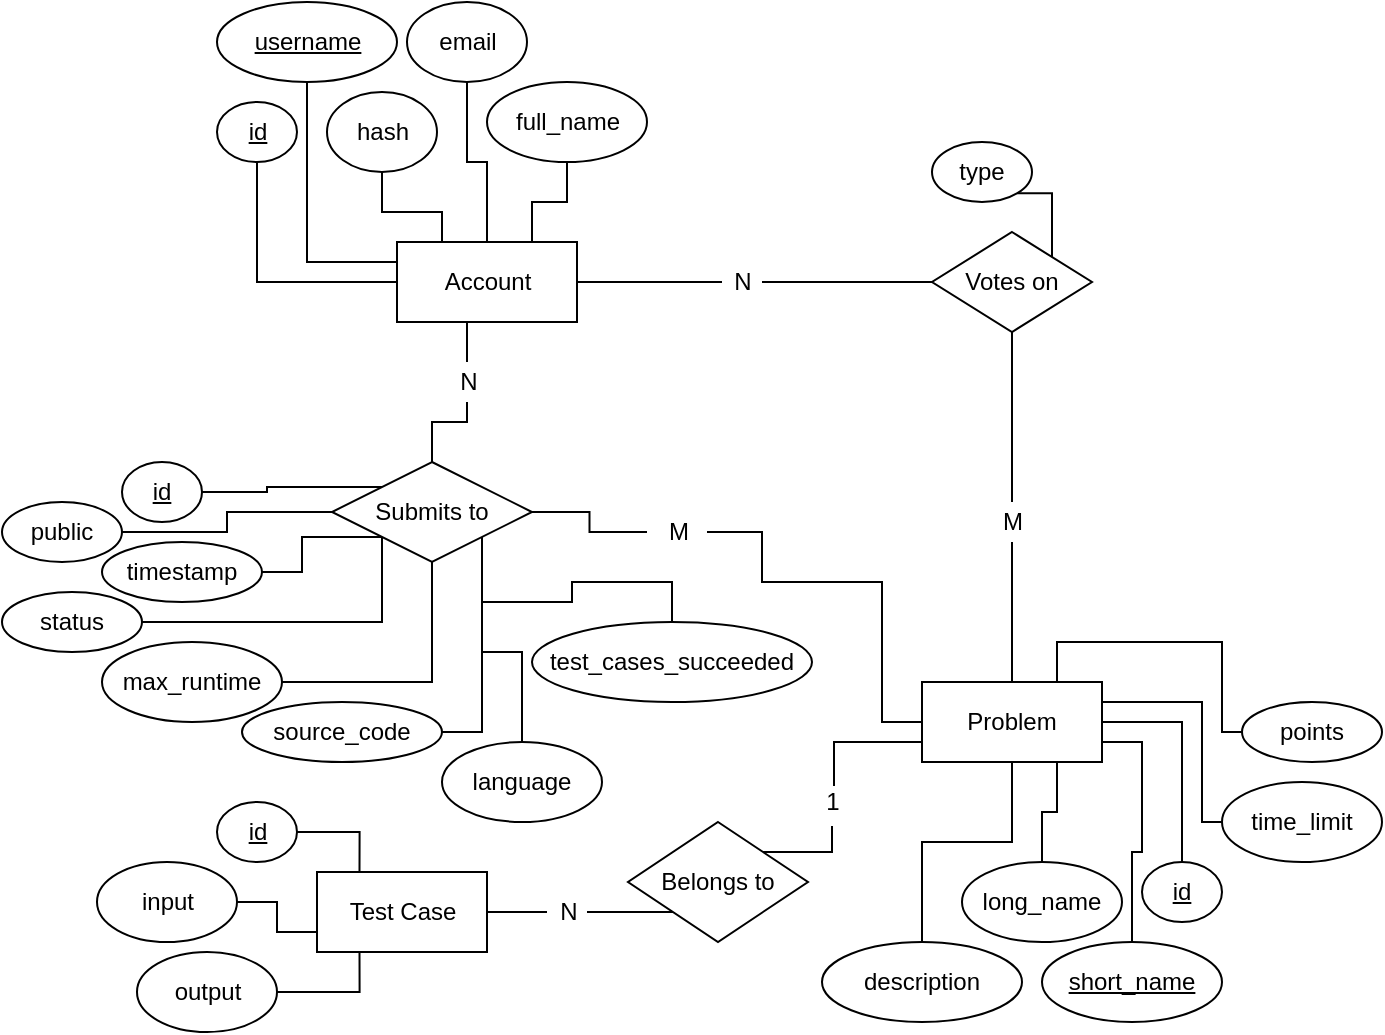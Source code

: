 <mxfile version="12.9.9"><diagram id="QCJ8NI34yQPQrKILlTig" name="Page-1"><mxGraphModel dx="828" dy="951" grid="1" gridSize="10" guides="1" tooltips="1" connect="1" arrows="1" fold="1" page="1" pageScale="1" pageWidth="850" pageHeight="1100" math="0" shadow="0"><root><mxCell id="0"/><mxCell id="1" parent="0"/><mxCell id="reUGg2JJZnehsaa7VcEP-34" style="edgeStyle=orthogonalEdgeStyle;rounded=0;orthogonalLoop=1;jettySize=auto;html=1;exitX=1;exitY=0.5;exitDx=0;exitDy=0;entryX=0;entryY=0.5;entryDx=0;entryDy=0;endArrow=none;endFill=0;" edge="1" parent="1" source="reUGg2JJZnehsaa7VcEP-79" target="reUGg2JJZnehsaa7VcEP-30"><mxGeometry relative="1" as="geometry"/></mxCell><mxCell id="reUGg2JJZnehsaa7VcEP-1" value="Account" style="rounded=0;whiteSpace=wrap;html=1;" vertex="1" parent="1"><mxGeometry x="207.5" y="360" width="90" height="40" as="geometry"/></mxCell><mxCell id="reUGg2JJZnehsaa7VcEP-9" style="edgeStyle=orthogonalEdgeStyle;rounded=0;orthogonalLoop=1;jettySize=auto;html=1;exitX=0.5;exitY=1;exitDx=0;exitDy=0;entryX=0;entryY=0.5;entryDx=0;entryDy=0;endArrow=none;endFill=0;" edge="1" parent="1" source="reUGg2JJZnehsaa7VcEP-2" target="reUGg2JJZnehsaa7VcEP-1"><mxGeometry relative="1" as="geometry"/></mxCell><mxCell id="reUGg2JJZnehsaa7VcEP-2" value="&lt;u&gt;id&lt;/u&gt;" style="ellipse;whiteSpace=wrap;html=1;" vertex="1" parent="1"><mxGeometry x="117.5" y="290" width="40" height="30" as="geometry"/></mxCell><mxCell id="reUGg2JJZnehsaa7VcEP-10" style="edgeStyle=orthogonalEdgeStyle;rounded=0;orthogonalLoop=1;jettySize=auto;html=1;exitX=0.5;exitY=1;exitDx=0;exitDy=0;entryX=0;entryY=0.25;entryDx=0;entryDy=0;endArrow=none;endFill=0;" edge="1" parent="1" source="reUGg2JJZnehsaa7VcEP-3" target="reUGg2JJZnehsaa7VcEP-1"><mxGeometry relative="1" as="geometry"/></mxCell><mxCell id="reUGg2JJZnehsaa7VcEP-3" value="&lt;u&gt;username&lt;/u&gt;" style="ellipse;whiteSpace=wrap;html=1;" vertex="1" parent="1"><mxGeometry x="117.5" y="240" width="90" height="40" as="geometry"/></mxCell><mxCell id="reUGg2JJZnehsaa7VcEP-11" style="edgeStyle=orthogonalEdgeStyle;rounded=0;orthogonalLoop=1;jettySize=auto;html=1;exitX=0.5;exitY=1;exitDx=0;exitDy=0;entryX=0.25;entryY=0;entryDx=0;entryDy=0;endArrow=none;endFill=0;" edge="1" parent="1" source="reUGg2JJZnehsaa7VcEP-4" target="reUGg2JJZnehsaa7VcEP-1"><mxGeometry relative="1" as="geometry"/></mxCell><mxCell id="reUGg2JJZnehsaa7VcEP-4" value="hash" style="ellipse;whiteSpace=wrap;html=1;" vertex="1" parent="1"><mxGeometry x="172.5" y="285" width="55" height="40" as="geometry"/></mxCell><mxCell id="reUGg2JJZnehsaa7VcEP-12" style="edgeStyle=orthogonalEdgeStyle;rounded=0;orthogonalLoop=1;jettySize=auto;html=1;exitX=0.5;exitY=1;exitDx=0;exitDy=0;entryX=0.5;entryY=0;entryDx=0;entryDy=0;endArrow=none;endFill=0;" edge="1" parent="1" source="reUGg2JJZnehsaa7VcEP-5" target="reUGg2JJZnehsaa7VcEP-1"><mxGeometry relative="1" as="geometry"/></mxCell><mxCell id="reUGg2JJZnehsaa7VcEP-5" value="email" style="ellipse;whiteSpace=wrap;html=1;" vertex="1" parent="1"><mxGeometry x="212.5" y="240" width="60" height="40" as="geometry"/></mxCell><mxCell id="reUGg2JJZnehsaa7VcEP-13" style="edgeStyle=orthogonalEdgeStyle;rounded=0;orthogonalLoop=1;jettySize=auto;html=1;exitX=0.5;exitY=1;exitDx=0;exitDy=0;entryX=0.75;entryY=0;entryDx=0;entryDy=0;endArrow=none;endFill=0;" edge="1" parent="1" source="reUGg2JJZnehsaa7VcEP-6" target="reUGg2JJZnehsaa7VcEP-1"><mxGeometry relative="1" as="geometry"/></mxCell><mxCell id="reUGg2JJZnehsaa7VcEP-6" value="full_name" style="ellipse;whiteSpace=wrap;html=1;" vertex="1" parent="1"><mxGeometry x="252.5" y="280" width="80" height="40" as="geometry"/></mxCell><mxCell id="reUGg2JJZnehsaa7VcEP-33" style="edgeStyle=orthogonalEdgeStyle;rounded=0;orthogonalLoop=1;jettySize=auto;html=1;exitX=0.5;exitY=0;exitDx=0;exitDy=0;entryX=0.5;entryY=1;entryDx=0;entryDy=0;endArrow=none;endFill=0;" edge="1" parent="1" source="reUGg2JJZnehsaa7VcEP-78" target="reUGg2JJZnehsaa7VcEP-30"><mxGeometry relative="1" as="geometry"/></mxCell><mxCell id="reUGg2JJZnehsaa7VcEP-90" style="edgeStyle=orthogonalEdgeStyle;rounded=0;orthogonalLoop=1;jettySize=auto;html=1;exitX=0;exitY=0.75;exitDx=0;exitDy=0;entryX=0.55;entryY=0.1;entryDx=0;entryDy=0;entryPerimeter=0;endArrow=none;endFill=0;" edge="1" parent="1" source="reUGg2JJZnehsaa7VcEP-14" target="reUGg2JJZnehsaa7VcEP-87"><mxGeometry relative="1" as="geometry"/></mxCell><mxCell id="reUGg2JJZnehsaa7VcEP-14" value="Problem" style="rounded=0;whiteSpace=wrap;html=1;" vertex="1" parent="1"><mxGeometry x="470" y="580" width="90" height="40" as="geometry"/></mxCell><mxCell id="reUGg2JJZnehsaa7VcEP-22" style="edgeStyle=orthogonalEdgeStyle;rounded=0;orthogonalLoop=1;jettySize=auto;html=1;exitX=0.5;exitY=0;exitDx=0;exitDy=0;entryX=1;entryY=0.5;entryDx=0;entryDy=0;endArrow=none;endFill=0;" edge="1" parent="1" source="reUGg2JJZnehsaa7VcEP-15" target="reUGg2JJZnehsaa7VcEP-14"><mxGeometry relative="1" as="geometry"/></mxCell><mxCell id="reUGg2JJZnehsaa7VcEP-15" value="&lt;u&gt;id&lt;/u&gt;" style="ellipse;whiteSpace=wrap;html=1;" vertex="1" parent="1"><mxGeometry x="580" y="670" width="40" height="30" as="geometry"/></mxCell><mxCell id="reUGg2JJZnehsaa7VcEP-23" style="edgeStyle=orthogonalEdgeStyle;rounded=0;orthogonalLoop=1;jettySize=auto;html=1;exitX=0.5;exitY=0;exitDx=0;exitDy=0;entryX=1;entryY=0.75;entryDx=0;entryDy=0;endArrow=none;endFill=0;" edge="1" parent="1" source="reUGg2JJZnehsaa7VcEP-16" target="reUGg2JJZnehsaa7VcEP-14"><mxGeometry relative="1" as="geometry"/></mxCell><mxCell id="reUGg2JJZnehsaa7VcEP-16" value="&lt;u&gt;short_name&lt;/u&gt;" style="ellipse;whiteSpace=wrap;html=1;" vertex="1" parent="1"><mxGeometry x="530" y="710" width="90" height="40" as="geometry"/></mxCell><mxCell id="reUGg2JJZnehsaa7VcEP-24" style="edgeStyle=orthogonalEdgeStyle;rounded=0;orthogonalLoop=1;jettySize=auto;html=1;exitX=0.5;exitY=0;exitDx=0;exitDy=0;entryX=0.75;entryY=1;entryDx=0;entryDy=0;endArrow=none;endFill=0;" edge="1" parent="1" source="reUGg2JJZnehsaa7VcEP-17" target="reUGg2JJZnehsaa7VcEP-14"><mxGeometry relative="1" as="geometry"/></mxCell><mxCell id="reUGg2JJZnehsaa7VcEP-17" value="long_name" style="ellipse;whiteSpace=wrap;html=1;" vertex="1" parent="1"><mxGeometry x="490" y="670" width="80" height="40" as="geometry"/></mxCell><mxCell id="reUGg2JJZnehsaa7VcEP-29" style="edgeStyle=orthogonalEdgeStyle;rounded=0;orthogonalLoop=1;jettySize=auto;html=1;exitX=0;exitY=0.5;exitDx=0;exitDy=0;entryX=0.75;entryY=0;entryDx=0;entryDy=0;endArrow=none;endFill=0;" edge="1" parent="1" source="reUGg2JJZnehsaa7VcEP-18" target="reUGg2JJZnehsaa7VcEP-14"><mxGeometry relative="1" as="geometry"><Array as="points"><mxPoint x="620" y="605"/><mxPoint x="620" y="560"/><mxPoint x="538" y="560"/></Array></mxGeometry></mxCell><mxCell id="reUGg2JJZnehsaa7VcEP-18" value="points" style="ellipse;whiteSpace=wrap;html=1;" vertex="1" parent="1"><mxGeometry x="630" y="590" width="70" height="30" as="geometry"/></mxCell><mxCell id="reUGg2JJZnehsaa7VcEP-28" style="edgeStyle=orthogonalEdgeStyle;rounded=0;orthogonalLoop=1;jettySize=auto;html=1;exitX=0;exitY=0.5;exitDx=0;exitDy=0;entryX=1;entryY=0.25;entryDx=0;entryDy=0;endArrow=none;endFill=0;" edge="1" parent="1" source="reUGg2JJZnehsaa7VcEP-19" target="reUGg2JJZnehsaa7VcEP-14"><mxGeometry relative="1" as="geometry"><Array as="points"><mxPoint x="610" y="590"/></Array></mxGeometry></mxCell><mxCell id="reUGg2JJZnehsaa7VcEP-19" value="time_limit" style="ellipse;whiteSpace=wrap;html=1;" vertex="1" parent="1"><mxGeometry x="620" y="630" width="80" height="40" as="geometry"/></mxCell><mxCell id="reUGg2JJZnehsaa7VcEP-25" style="edgeStyle=orthogonalEdgeStyle;rounded=0;orthogonalLoop=1;jettySize=auto;html=1;exitX=0.5;exitY=0;exitDx=0;exitDy=0;entryX=0.5;entryY=1;entryDx=0;entryDy=0;endArrow=none;endFill=0;" edge="1" parent="1" source="reUGg2JJZnehsaa7VcEP-20" target="reUGg2JJZnehsaa7VcEP-14"><mxGeometry relative="1" as="geometry"><Array as="points"><mxPoint x="470" y="660"/><mxPoint x="515" y="660"/></Array></mxGeometry></mxCell><mxCell id="reUGg2JJZnehsaa7VcEP-20" value="description" style="ellipse;whiteSpace=wrap;html=1;" vertex="1" parent="1"><mxGeometry x="420" y="710" width="100" height="40" as="geometry"/></mxCell><mxCell id="reUGg2JJZnehsaa7VcEP-30" value="Votes on" style="rhombus;whiteSpace=wrap;html=1;" vertex="1" parent="1"><mxGeometry x="475" y="355" width="80" height="50" as="geometry"/></mxCell><mxCell id="reUGg2JJZnehsaa7VcEP-64" style="edgeStyle=orthogonalEdgeStyle;rounded=0;orthogonalLoop=1;jettySize=auto;html=1;exitX=1;exitY=1;exitDx=0;exitDy=0;entryX=1;entryY=0;entryDx=0;entryDy=0;endArrow=none;endFill=0;" edge="1" parent="1" source="reUGg2JJZnehsaa7VcEP-31" target="reUGg2JJZnehsaa7VcEP-30"><mxGeometry relative="1" as="geometry"/></mxCell><mxCell id="reUGg2JJZnehsaa7VcEP-31" value="type" style="ellipse;whiteSpace=wrap;html=1;" vertex="1" parent="1"><mxGeometry x="475" y="310" width="50" height="30" as="geometry"/></mxCell><mxCell id="reUGg2JJZnehsaa7VcEP-39" style="edgeStyle=orthogonalEdgeStyle;rounded=0;orthogonalLoop=1;jettySize=auto;html=1;entryX=0.5;entryY=1;entryDx=0;entryDy=0;endArrow=none;endFill=0;" edge="1" parent="1" source="reUGg2JJZnehsaa7VcEP-82" target="reUGg2JJZnehsaa7VcEP-1"><mxGeometry relative="1" as="geometry"/></mxCell><mxCell id="reUGg2JJZnehsaa7VcEP-40" style="edgeStyle=orthogonalEdgeStyle;rounded=0;orthogonalLoop=1;jettySize=auto;html=1;entryX=0;entryY=0.5;entryDx=0;entryDy=0;endArrow=none;endFill=0;" edge="1" parent="1" source="reUGg2JJZnehsaa7VcEP-85" target="reUGg2JJZnehsaa7VcEP-14"><mxGeometry relative="1" as="geometry"><Array as="points"><mxPoint x="390" y="505"/><mxPoint x="390" y="530"/><mxPoint x="450" y="530"/><mxPoint x="450" y="600"/></Array></mxGeometry></mxCell><mxCell id="reUGg2JJZnehsaa7VcEP-99" style="edgeStyle=orthogonalEdgeStyle;rounded=0;orthogonalLoop=1;jettySize=auto;html=1;exitX=1;exitY=1;exitDx=0;exitDy=0;entryX=0.5;entryY=0;entryDx=0;entryDy=0;endArrow=none;endFill=0;" edge="1" parent="1" source="reUGg2JJZnehsaa7VcEP-35" target="reUGg2JJZnehsaa7VcEP-98"><mxGeometry relative="1" as="geometry"/></mxCell><mxCell id="reUGg2JJZnehsaa7VcEP-35" value="Submits to" style="rhombus;whiteSpace=wrap;html=1;" vertex="1" parent="1"><mxGeometry x="175" y="470" width="100" height="50" as="geometry"/></mxCell><mxCell id="reUGg2JJZnehsaa7VcEP-54" style="edgeStyle=orthogonalEdgeStyle;rounded=0;orthogonalLoop=1;jettySize=auto;html=1;entryX=0;entryY=0.5;entryDx=0;entryDy=0;endArrow=none;endFill=0;" edge="1" parent="1" source="reUGg2JJZnehsaa7VcEP-41" target="reUGg2JJZnehsaa7VcEP-35"><mxGeometry relative="1" as="geometry"/></mxCell><mxCell id="reUGg2JJZnehsaa7VcEP-41" value="public" style="ellipse;whiteSpace=wrap;html=1;" vertex="1" parent="1"><mxGeometry x="10" y="490" width="60" height="30" as="geometry"/></mxCell><mxCell id="reUGg2JJZnehsaa7VcEP-55" style="edgeStyle=orthogonalEdgeStyle;rounded=0;orthogonalLoop=1;jettySize=auto;html=1;exitX=1;exitY=0.5;exitDx=0;exitDy=0;entryX=0;entryY=1;entryDx=0;entryDy=0;endArrow=none;endFill=0;" edge="1" parent="1" source="reUGg2JJZnehsaa7VcEP-42" target="reUGg2JJZnehsaa7VcEP-35"><mxGeometry relative="1" as="geometry"/></mxCell><mxCell id="reUGg2JJZnehsaa7VcEP-42" value="timestamp" style="ellipse;whiteSpace=wrap;html=1;" vertex="1" parent="1"><mxGeometry x="60" y="510" width="80" height="30" as="geometry"/></mxCell><mxCell id="reUGg2JJZnehsaa7VcEP-60" style="edgeStyle=orthogonalEdgeStyle;rounded=0;orthogonalLoop=1;jettySize=auto;html=1;entryX=1;entryY=1;entryDx=0;entryDy=0;endArrow=none;endFill=0;" edge="1" parent="1" source="reUGg2JJZnehsaa7VcEP-43" target="reUGg2JJZnehsaa7VcEP-35"><mxGeometry relative="1" as="geometry"/></mxCell><mxCell id="reUGg2JJZnehsaa7VcEP-43" value="language" style="ellipse;whiteSpace=wrap;html=1;" vertex="1" parent="1"><mxGeometry x="230" y="610" width="80" height="40" as="geometry"/></mxCell><mxCell id="reUGg2JJZnehsaa7VcEP-63" style="edgeStyle=orthogonalEdgeStyle;rounded=0;orthogonalLoop=1;jettySize=auto;html=1;exitX=1;exitY=0.5;exitDx=0;exitDy=0;entryX=1;entryY=1;entryDx=0;entryDy=0;endArrow=none;endFill=0;" edge="1" parent="1" source="reUGg2JJZnehsaa7VcEP-44" target="reUGg2JJZnehsaa7VcEP-35"><mxGeometry relative="1" as="geometry"/></mxCell><mxCell id="reUGg2JJZnehsaa7VcEP-44" value="source_code" style="ellipse;whiteSpace=wrap;html=1;" vertex="1" parent="1"><mxGeometry x="130" y="590" width="100" height="30" as="geometry"/></mxCell><mxCell id="reUGg2JJZnehsaa7VcEP-58" style="edgeStyle=orthogonalEdgeStyle;rounded=0;orthogonalLoop=1;jettySize=auto;html=1;entryX=0;entryY=1;entryDx=0;entryDy=0;endArrow=none;endFill=0;" edge="1" parent="1" source="reUGg2JJZnehsaa7VcEP-45" target="reUGg2JJZnehsaa7VcEP-35"><mxGeometry relative="1" as="geometry"/></mxCell><mxCell id="reUGg2JJZnehsaa7VcEP-45" value="status" style="ellipse;whiteSpace=wrap;html=1;" vertex="1" parent="1"><mxGeometry x="10" y="535" width="70" height="30" as="geometry"/></mxCell><mxCell id="reUGg2JJZnehsaa7VcEP-59" style="edgeStyle=orthogonalEdgeStyle;rounded=0;orthogonalLoop=1;jettySize=auto;html=1;entryX=0.5;entryY=1;entryDx=0;entryDy=0;endArrow=none;endFill=0;" edge="1" parent="1" source="reUGg2JJZnehsaa7VcEP-46" target="reUGg2JJZnehsaa7VcEP-35"><mxGeometry relative="1" as="geometry"/></mxCell><mxCell id="reUGg2JJZnehsaa7VcEP-46" value="max_runtime" style="ellipse;whiteSpace=wrap;html=1;" vertex="1" parent="1"><mxGeometry x="60" y="560" width="90" height="40" as="geometry"/></mxCell><mxCell id="reUGg2JJZnehsaa7VcEP-53" style="edgeStyle=orthogonalEdgeStyle;rounded=0;orthogonalLoop=1;jettySize=auto;html=1;exitX=1;exitY=0.5;exitDx=0;exitDy=0;entryX=0;entryY=0;entryDx=0;entryDy=0;endArrow=none;endFill=0;" edge="1" parent="1" source="reUGg2JJZnehsaa7VcEP-48" target="reUGg2JJZnehsaa7VcEP-35"><mxGeometry relative="1" as="geometry"/></mxCell><mxCell id="reUGg2JJZnehsaa7VcEP-48" value="&lt;u&gt;id&lt;/u&gt;" style="ellipse;whiteSpace=wrap;html=1;" vertex="1" parent="1"><mxGeometry x="70" y="470" width="40" height="30" as="geometry"/></mxCell><mxCell id="reUGg2JJZnehsaa7VcEP-89" style="edgeStyle=orthogonalEdgeStyle;rounded=0;orthogonalLoop=1;jettySize=auto;html=1;exitX=1;exitY=0;exitDx=0;exitDy=0;entryX=0.5;entryY=1.1;entryDx=0;entryDy=0;entryPerimeter=0;endArrow=none;endFill=0;" edge="1" parent="1" source="reUGg2JJZnehsaa7VcEP-66" target="reUGg2JJZnehsaa7VcEP-87"><mxGeometry relative="1" as="geometry"/></mxCell><mxCell id="reUGg2JJZnehsaa7VcEP-66" value="Belongs to" style="rhombus;whiteSpace=wrap;html=1;" vertex="1" parent="1"><mxGeometry x="323" y="650" width="90" height="60" as="geometry"/></mxCell><mxCell id="reUGg2JJZnehsaa7VcEP-94" style="edgeStyle=orthogonalEdgeStyle;rounded=0;orthogonalLoop=1;jettySize=auto;html=1;entryX=0;entryY=1;entryDx=0;entryDy=0;endArrow=none;endFill=0;" edge="1" parent="1" source="reUGg2JJZnehsaa7VcEP-95" target="reUGg2JJZnehsaa7VcEP-66"><mxGeometry relative="1" as="geometry"/></mxCell><mxCell id="reUGg2JJZnehsaa7VcEP-68" value="Test Case" style="rounded=0;whiteSpace=wrap;html=1;" vertex="1" parent="1"><mxGeometry x="167.5" y="675" width="85" height="40" as="geometry"/></mxCell><mxCell id="reUGg2JJZnehsaa7VcEP-75" style="edgeStyle=orthogonalEdgeStyle;rounded=0;orthogonalLoop=1;jettySize=auto;html=1;entryX=0.25;entryY=0;entryDx=0;entryDy=0;endArrow=none;endFill=0;" edge="1" parent="1" source="reUGg2JJZnehsaa7VcEP-70" target="reUGg2JJZnehsaa7VcEP-68"><mxGeometry relative="1" as="geometry"/></mxCell><mxCell id="reUGg2JJZnehsaa7VcEP-70" value="&lt;u&gt;id&lt;/u&gt;" style="ellipse;whiteSpace=wrap;html=1;" vertex="1" parent="1"><mxGeometry x="117.5" y="640" width="40" height="30" as="geometry"/></mxCell><mxCell id="reUGg2JJZnehsaa7VcEP-74" style="edgeStyle=orthogonalEdgeStyle;rounded=0;orthogonalLoop=1;jettySize=auto;html=1;exitX=1;exitY=0.5;exitDx=0;exitDy=0;entryX=0;entryY=0.75;entryDx=0;entryDy=0;endArrow=none;endFill=0;" edge="1" parent="1" source="reUGg2JJZnehsaa7VcEP-71" target="reUGg2JJZnehsaa7VcEP-68"><mxGeometry relative="1" as="geometry"/></mxCell><mxCell id="reUGg2JJZnehsaa7VcEP-71" value="input" style="ellipse;whiteSpace=wrap;html=1;" vertex="1" parent="1"><mxGeometry x="57.5" y="670" width="70" height="40" as="geometry"/></mxCell><mxCell id="reUGg2JJZnehsaa7VcEP-76" style="edgeStyle=orthogonalEdgeStyle;rounded=0;orthogonalLoop=1;jettySize=auto;html=1;entryX=0.25;entryY=1;entryDx=0;entryDy=0;endArrow=none;endFill=0;" edge="1" parent="1" source="reUGg2JJZnehsaa7VcEP-72" target="reUGg2JJZnehsaa7VcEP-68"><mxGeometry relative="1" as="geometry"/></mxCell><mxCell id="reUGg2JJZnehsaa7VcEP-72" value="output" style="ellipse;whiteSpace=wrap;html=1;" vertex="1" parent="1"><mxGeometry x="77.5" y="715" width="70" height="40" as="geometry"/></mxCell><mxCell id="reUGg2JJZnehsaa7VcEP-78" value="M" style="text;html=1;align=center;verticalAlign=middle;resizable=0;points=[];autosize=1;" vertex="1" parent="1"><mxGeometry x="500" y="490" width="30" height="20" as="geometry"/></mxCell><mxCell id="reUGg2JJZnehsaa7VcEP-80" style="edgeStyle=orthogonalEdgeStyle;rounded=0;orthogonalLoop=1;jettySize=auto;html=1;exitX=0.5;exitY=0;exitDx=0;exitDy=0;entryX=0.5;entryY=1;entryDx=0;entryDy=0;endArrow=none;endFill=0;" edge="1" parent="1" source="reUGg2JJZnehsaa7VcEP-14" target="reUGg2JJZnehsaa7VcEP-78"><mxGeometry relative="1" as="geometry"><mxPoint x="515" y="580" as="sourcePoint"/><mxPoint x="460" y="440" as="targetPoint"/></mxGeometry></mxCell><mxCell id="reUGg2JJZnehsaa7VcEP-79" value="N" style="text;html=1;align=center;verticalAlign=middle;resizable=0;points=[];autosize=1;" vertex="1" parent="1"><mxGeometry x="370" y="370" width="20" height="20" as="geometry"/></mxCell><mxCell id="reUGg2JJZnehsaa7VcEP-81" style="edgeStyle=orthogonalEdgeStyle;rounded=0;orthogonalLoop=1;jettySize=auto;html=1;exitX=1;exitY=0.5;exitDx=0;exitDy=0;entryX=0;entryY=0.5;entryDx=0;entryDy=0;endArrow=none;endFill=0;" edge="1" parent="1" source="reUGg2JJZnehsaa7VcEP-1" target="reUGg2JJZnehsaa7VcEP-79"><mxGeometry relative="1" as="geometry"><mxPoint x="300" y="400" as="sourcePoint"/><mxPoint x="420" y="415" as="targetPoint"/></mxGeometry></mxCell><mxCell id="reUGg2JJZnehsaa7VcEP-82" value="&lt;div&gt;N&lt;/div&gt;" style="text;html=1;align=center;verticalAlign=middle;resizable=0;points=[];autosize=1;" vertex="1" parent="1"><mxGeometry x="232.5" y="420" width="20" height="20" as="geometry"/></mxCell><mxCell id="reUGg2JJZnehsaa7VcEP-83" style="edgeStyle=orthogonalEdgeStyle;rounded=0;orthogonalLoop=1;jettySize=auto;html=1;entryX=0.5;entryY=1;entryDx=0;entryDy=0;endArrow=none;endFill=0;" edge="1" parent="1" source="reUGg2JJZnehsaa7VcEP-35" target="reUGg2JJZnehsaa7VcEP-82"><mxGeometry relative="1" as="geometry"><mxPoint x="225" y="470" as="sourcePoint"/><mxPoint x="252.5" y="400" as="targetPoint"/></mxGeometry></mxCell><mxCell id="reUGg2JJZnehsaa7VcEP-85" value="M" style="text;html=1;align=center;verticalAlign=middle;resizable=0;points=[];autosize=1;" vertex="1" parent="1"><mxGeometry x="332.5" y="495" width="30" height="20" as="geometry"/></mxCell><mxCell id="reUGg2JJZnehsaa7VcEP-86" style="edgeStyle=orthogonalEdgeStyle;rounded=0;orthogonalLoop=1;jettySize=auto;html=1;entryX=0;entryY=0.5;entryDx=0;entryDy=0;endArrow=none;endFill=0;" edge="1" parent="1" source="reUGg2JJZnehsaa7VcEP-35" target="reUGg2JJZnehsaa7VcEP-85"><mxGeometry relative="1" as="geometry"><mxPoint x="275" y="495" as="sourcePoint"/><mxPoint x="470" y="600" as="targetPoint"/><Array as="points"/></mxGeometry></mxCell><mxCell id="reUGg2JJZnehsaa7VcEP-87" value="1" style="text;html=1;align=center;verticalAlign=middle;resizable=0;points=[];autosize=1;" vertex="1" parent="1"><mxGeometry x="415" y="630" width="20" height="20" as="geometry"/></mxCell><mxCell id="reUGg2JJZnehsaa7VcEP-97" style="edgeStyle=orthogonalEdgeStyle;rounded=0;orthogonalLoop=1;jettySize=auto;html=1;entryX=1;entryY=0.5;entryDx=0;entryDy=0;endArrow=none;endFill=0;" edge="1" parent="1" source="reUGg2JJZnehsaa7VcEP-95" target="reUGg2JJZnehsaa7VcEP-68"><mxGeometry relative="1" as="geometry"/></mxCell><mxCell id="reUGg2JJZnehsaa7VcEP-95" value="N" style="text;html=1;align=center;verticalAlign=middle;resizable=0;points=[];autosize=1;" vertex="1" parent="1"><mxGeometry x="282.5" y="685" width="20" height="20" as="geometry"/></mxCell><mxCell id="reUGg2JJZnehsaa7VcEP-98" value="test_cases_succeeded" style="ellipse;whiteSpace=wrap;html=1;" vertex="1" parent="1"><mxGeometry x="275" y="550" width="140" height="40" as="geometry"/></mxCell></root></mxGraphModel></diagram></mxfile>